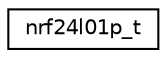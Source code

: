 digraph "Graphical Class Hierarchy"
{
 // LATEX_PDF_SIZE
  edge [fontname="Helvetica",fontsize="10",labelfontname="Helvetica",labelfontsize="10"];
  node [fontname="Helvetica",fontsize="10",shape=record];
  rankdir="LR";
  Node0 [label="nrf24l01p_t",height=0.2,width=0.4,color="black", fillcolor="white", style="filled",URL="$structnrf24l01p__t.html",tooltip="Structure that represents the hardware setup of the nrf24l01+ transceiver."];
}
